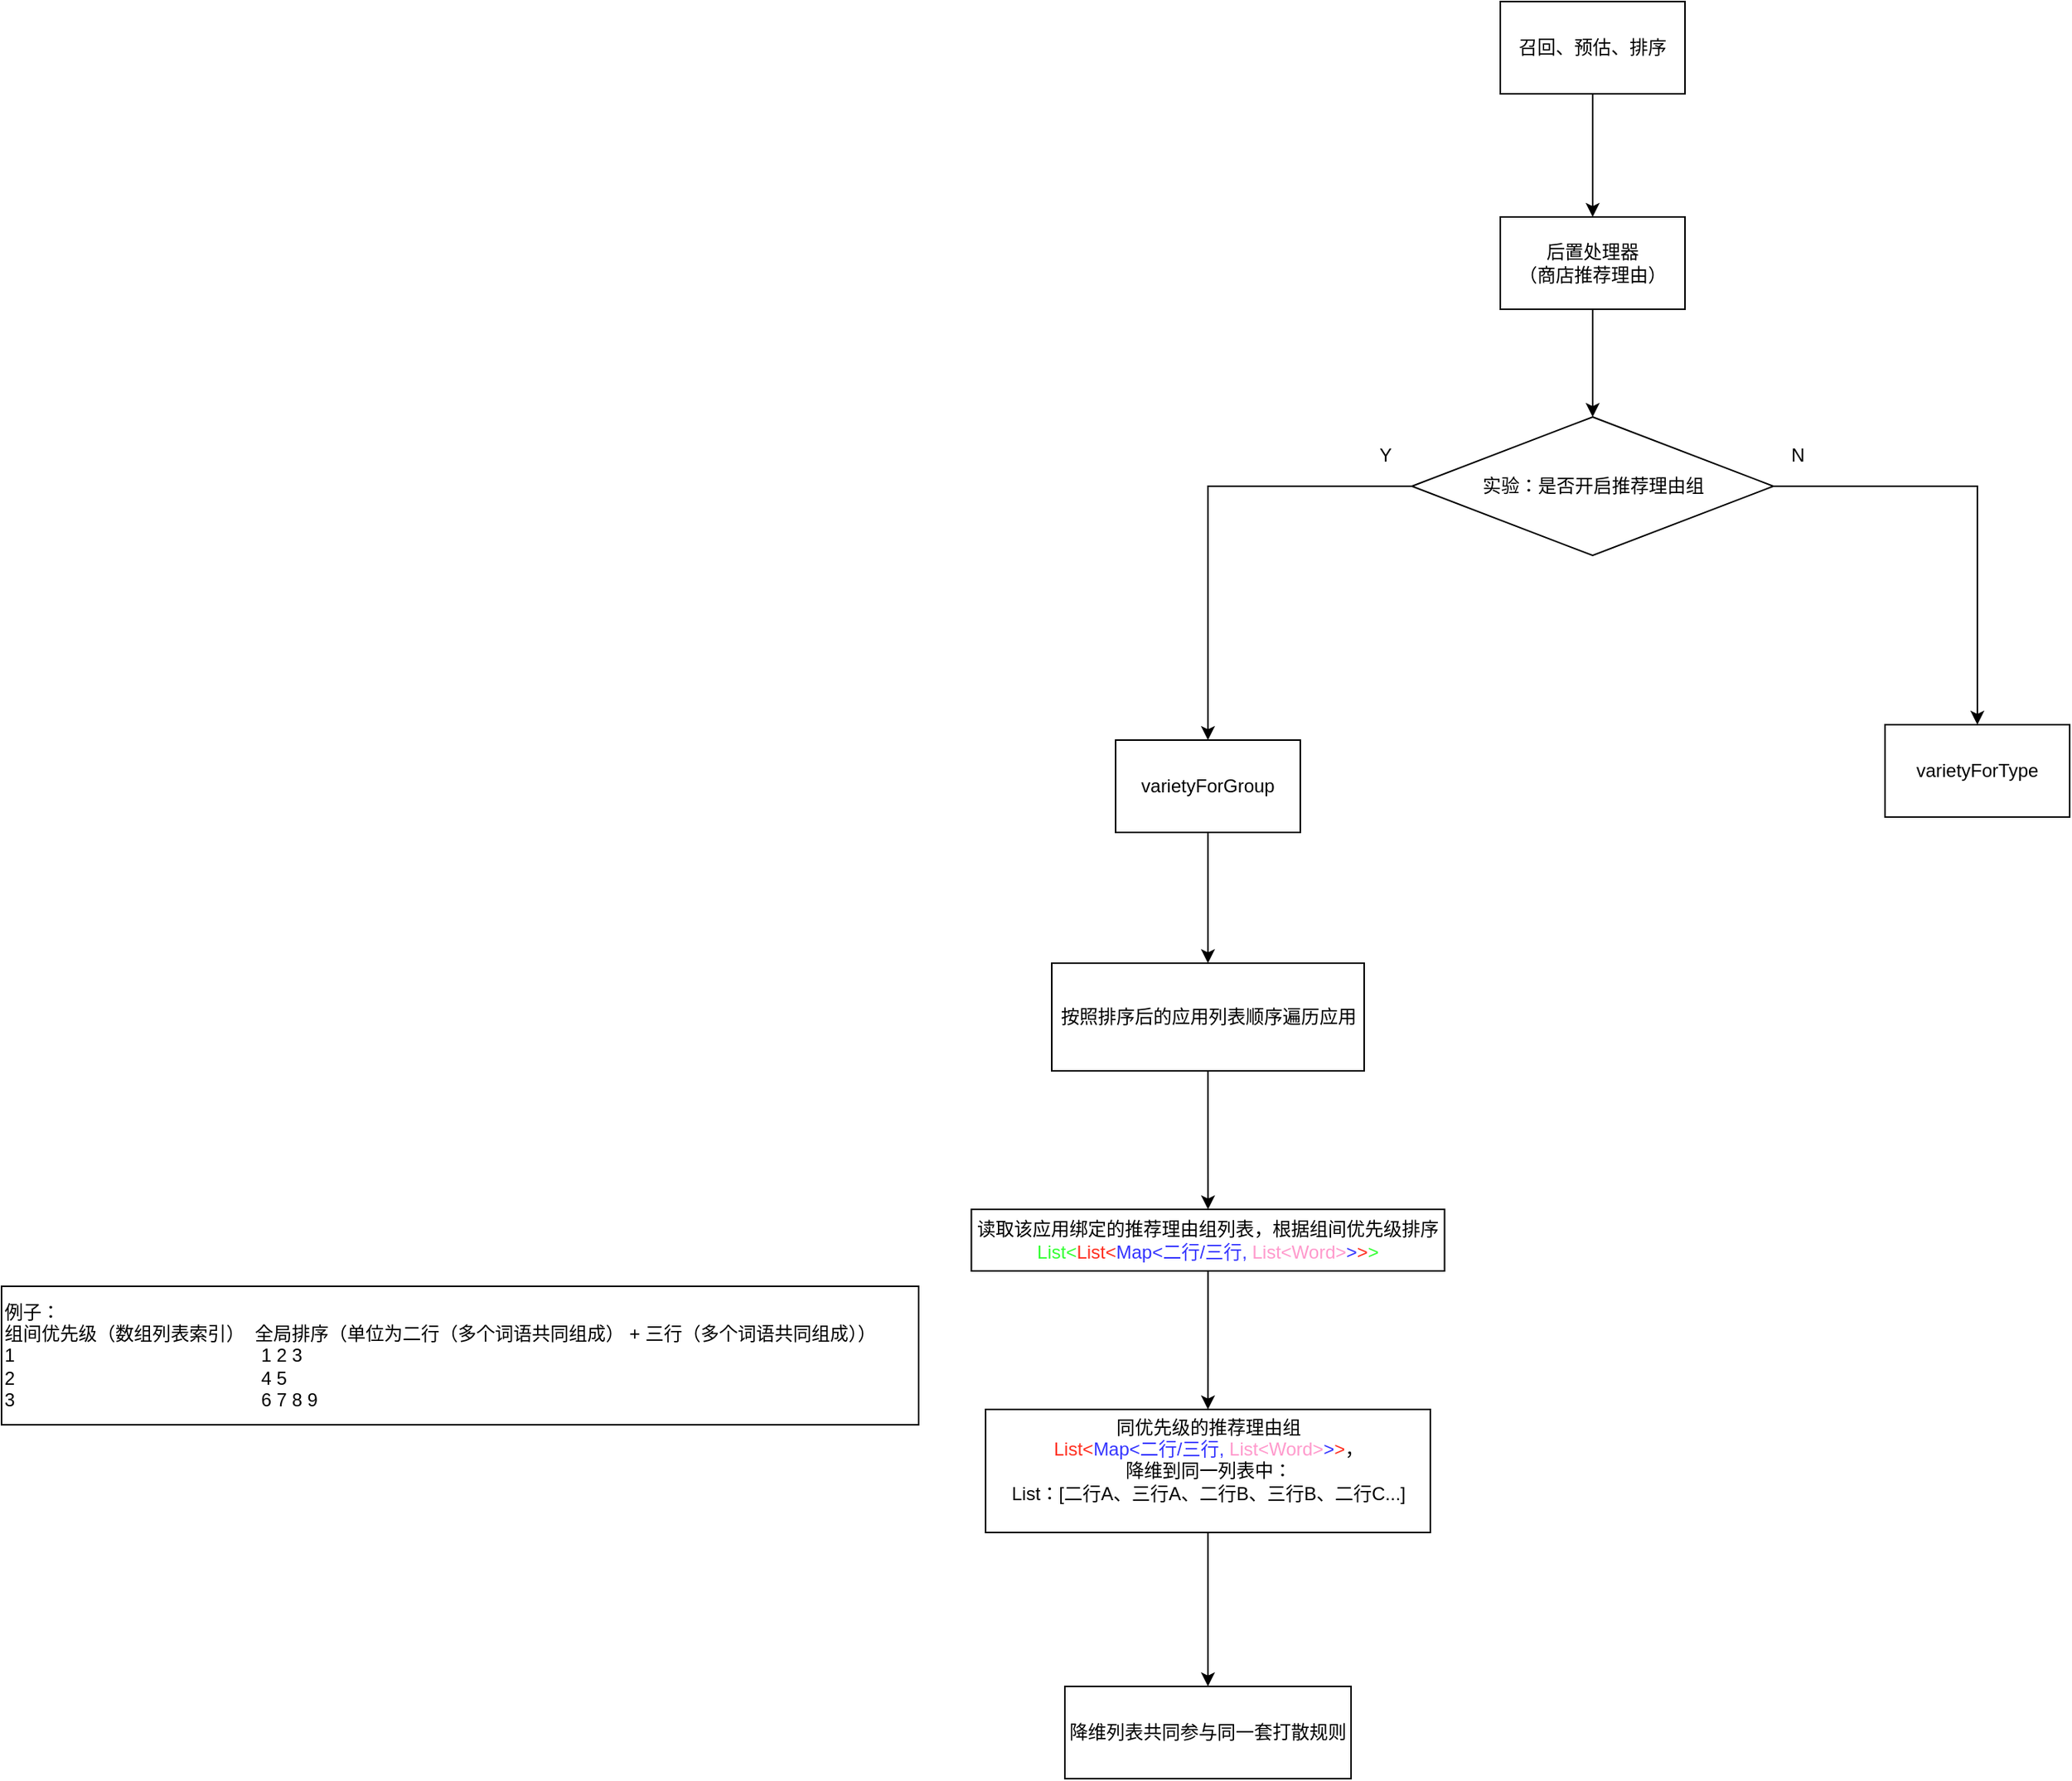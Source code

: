 <mxfile version="24.6.3" type="github">
  <diagram name="第 1 页" id="WHk2lP5VTiKvq-knWTFa">
    <mxGraphModel dx="1551" dy="374" grid="1" gridSize="10" guides="1" tooltips="1" connect="1" arrows="1" fold="1" page="1" pageScale="1" pageWidth="827" pageHeight="1169" math="0" shadow="0">
      <root>
        <mxCell id="0" />
        <mxCell id="1" parent="0" />
        <mxCell id="j2hrrhkY1lciyOF6niYS-3" value="" style="edgeStyle=orthogonalEdgeStyle;rounded=0;orthogonalLoop=1;jettySize=auto;html=1;" edge="1" parent="1" source="j2hrrhkY1lciyOF6niYS-1" target="j2hrrhkY1lciyOF6niYS-2">
          <mxGeometry relative="1" as="geometry" />
        </mxCell>
        <mxCell id="j2hrrhkY1lciyOF6niYS-1" value="召回、预估、排序" style="whiteSpace=wrap;html=1;" vertex="1" parent="1">
          <mxGeometry x="354" y="45" width="120" height="60" as="geometry" />
        </mxCell>
        <mxCell id="j2hrrhkY1lciyOF6niYS-5" value="" style="edgeStyle=orthogonalEdgeStyle;rounded=0;orthogonalLoop=1;jettySize=auto;html=1;" edge="1" parent="1" source="j2hrrhkY1lciyOF6niYS-2" target="j2hrrhkY1lciyOF6niYS-4">
          <mxGeometry relative="1" as="geometry" />
        </mxCell>
        <mxCell id="j2hrrhkY1lciyOF6niYS-2" value="后置处理器&lt;br&gt;（商店推荐理由）" style="whiteSpace=wrap;html=1;" vertex="1" parent="1">
          <mxGeometry x="354" y="185" width="120" height="60" as="geometry" />
        </mxCell>
        <mxCell id="j2hrrhkY1lciyOF6niYS-7" value="" style="edgeStyle=orthogonalEdgeStyle;rounded=0;orthogonalLoop=1;jettySize=auto;html=1;" edge="1" parent="1" source="j2hrrhkY1lciyOF6niYS-4" target="j2hrrhkY1lciyOF6niYS-6">
          <mxGeometry relative="1" as="geometry" />
        </mxCell>
        <mxCell id="j2hrrhkY1lciyOF6niYS-9" value="" style="edgeStyle=orthogonalEdgeStyle;rounded=0;orthogonalLoop=1;jettySize=auto;html=1;" edge="1" parent="1" source="j2hrrhkY1lciyOF6niYS-4" target="j2hrrhkY1lciyOF6niYS-8">
          <mxGeometry relative="1" as="geometry" />
        </mxCell>
        <mxCell id="j2hrrhkY1lciyOF6niYS-4" value="实验：是否开启推荐理由组" style="rhombus;whiteSpace=wrap;html=1;" vertex="1" parent="1">
          <mxGeometry x="296.5" y="315" width="235" height="90" as="geometry" />
        </mxCell>
        <mxCell id="j2hrrhkY1lciyOF6niYS-15" value="" style="edgeStyle=orthogonalEdgeStyle;rounded=0;orthogonalLoop=1;jettySize=auto;html=1;" edge="1" parent="1" source="j2hrrhkY1lciyOF6niYS-6" target="j2hrrhkY1lciyOF6niYS-14">
          <mxGeometry relative="1" as="geometry" />
        </mxCell>
        <mxCell id="j2hrrhkY1lciyOF6niYS-6" value="varietyForGroup" style="whiteSpace=wrap;html=1;" vertex="1" parent="1">
          <mxGeometry x="104" y="525" width="120" height="60" as="geometry" />
        </mxCell>
        <mxCell id="j2hrrhkY1lciyOF6niYS-8" value="varietyForType" style="whiteSpace=wrap;html=1;" vertex="1" parent="1">
          <mxGeometry x="604" y="515" width="120" height="60" as="geometry" />
        </mxCell>
        <mxCell id="j2hrrhkY1lciyOF6niYS-10" value="Y" style="text;html=1;align=center;verticalAlign=middle;resizable=0;points=[];autosize=1;strokeColor=none;fillColor=none;" vertex="1" parent="1">
          <mxGeometry x="264" y="325" width="30" height="30" as="geometry" />
        </mxCell>
        <mxCell id="j2hrrhkY1lciyOF6niYS-11" value="N" style="text;html=1;align=center;verticalAlign=middle;resizable=0;points=[];autosize=1;strokeColor=none;fillColor=none;" vertex="1" parent="1">
          <mxGeometry x="531.5" y="325" width="30" height="30" as="geometry" />
        </mxCell>
        <mxCell id="j2hrrhkY1lciyOF6niYS-17" value="" style="edgeStyle=orthogonalEdgeStyle;rounded=0;orthogonalLoop=1;jettySize=auto;html=1;" edge="1" parent="1" source="j2hrrhkY1lciyOF6niYS-14" target="j2hrrhkY1lciyOF6niYS-16">
          <mxGeometry relative="1" as="geometry" />
        </mxCell>
        <mxCell id="j2hrrhkY1lciyOF6niYS-14" value="按照排序后的应用列表顺序遍历应用" style="whiteSpace=wrap;html=1;" vertex="1" parent="1">
          <mxGeometry x="62.5" y="670" width="203" height="70" as="geometry" />
        </mxCell>
        <mxCell id="j2hrrhkY1lciyOF6niYS-23" value="" style="edgeStyle=orthogonalEdgeStyle;rounded=0;orthogonalLoop=1;jettySize=auto;html=1;" edge="1" parent="1" source="j2hrrhkY1lciyOF6niYS-16" target="j2hrrhkY1lciyOF6niYS-22">
          <mxGeometry relative="1" as="geometry" />
        </mxCell>
        <mxCell id="j2hrrhkY1lciyOF6niYS-16" value="读取该应用绑定的推荐理由组列表，根据组间优先级排序&lt;br&gt;&lt;font color=&quot;#33ff33&quot;&gt;List&amp;lt;&lt;/font&gt;&lt;font color=&quot;#ff2e1f&quot;&gt;List&amp;lt;&lt;/font&gt;&lt;font color=&quot;#3333ff&quot;&gt;Map&amp;lt;二行/三行, &lt;/font&gt;&lt;font color=&quot;#ff99cc&quot;&gt;List&amp;lt;Word&amp;gt;&lt;/font&gt;&lt;font color=&quot;#3333ff&quot;&gt;&amp;gt;&lt;/font&gt;&lt;font color=&quot;#ff2e1f&quot;&gt;&amp;gt;&lt;/font&gt;&lt;font color=&quot;#33ff33&quot;&gt;&amp;gt;&lt;/font&gt;" style="whiteSpace=wrap;html=1;" vertex="1" parent="1">
          <mxGeometry x="10.25" y="830" width="307.5" height="40" as="geometry" />
        </mxCell>
        <mxCell id="j2hrrhkY1lciyOF6niYS-25" value="" style="edgeStyle=orthogonalEdgeStyle;rounded=0;orthogonalLoop=1;jettySize=auto;html=1;" edge="1" parent="1" source="j2hrrhkY1lciyOF6niYS-22" target="j2hrrhkY1lciyOF6niYS-24">
          <mxGeometry relative="1" as="geometry" />
        </mxCell>
        <mxCell id="j2hrrhkY1lciyOF6niYS-22" value="同优先级的推荐理由组&lt;br&gt;&lt;font color=&quot;#ff2e1f&quot;&gt;List&amp;lt;&lt;/font&gt;&lt;font color=&quot;#3333ff&quot;&gt;Map&amp;lt;二行/三行,&amp;nbsp;&lt;/font&gt;&lt;font color=&quot;#ff99cc&quot;&gt;List&amp;lt;Word&amp;gt;&lt;/font&gt;&lt;font color=&quot;#3333ff&quot;&gt;&amp;gt;&lt;/font&gt;&lt;font color=&quot;#ff2e1f&quot;&gt;&amp;gt;&lt;/font&gt;，&lt;br&gt;降维到同一列表中：&lt;br&gt;List：[二行A、三行A、二行B、三行B、二行C...]&lt;br&gt;&lt;div&gt;&lt;br&gt;&lt;/div&gt;" style="whiteSpace=wrap;html=1;" vertex="1" parent="1">
          <mxGeometry x="19.5" y="960" width="289" height="80" as="geometry" />
        </mxCell>
        <mxCell id="j2hrrhkY1lciyOF6niYS-24" value="降维列表共同参与同一套打散规则" style="whiteSpace=wrap;html=1;" vertex="1" parent="1">
          <mxGeometry x="71" y="1140" width="186" height="60" as="geometry" />
        </mxCell>
        <mxCell id="j2hrrhkY1lciyOF6niYS-26" value="例子：&lt;br&gt;组间优先级（数组列表索引）&amp;nbsp; 全局排序（单位为二行（多个词语共同组成） + 三行（多个词语共同组成））&lt;br&gt;1&amp;nbsp; &amp;nbsp; &amp;nbsp; &amp;nbsp; &amp;nbsp; &amp;nbsp; &amp;nbsp; &amp;nbsp; &amp;nbsp; &lt;span style=&quot;white-space: pre;&quot;&gt;&#x9;&lt;/span&gt;&lt;span style=&quot;white-space: pre;&quot;&gt;&#x9;&lt;/span&gt;&lt;span style=&quot;white-space: pre;&quot;&gt;&#x9;&lt;/span&gt;&lt;span style=&quot;white-space: pre;&quot;&gt;&#x9;&lt;/span&gt;&amp;nbsp; 1 2 3&lt;br&gt;2&amp;nbsp; &amp;nbsp; &amp;nbsp; &amp;nbsp; &amp;nbsp; &amp;nbsp; &amp;nbsp; &lt;span style=&quot;white-space: pre;&quot;&gt;&#x9;&lt;/span&gt;&lt;span style=&quot;white-space: pre;&quot;&gt;&#x9;&lt;/span&gt;&lt;span style=&quot;white-space: pre;&quot;&gt;&#x9;&lt;/span&gt;&lt;span style=&quot;white-space: pre;&quot;&gt;&#x9;&lt;/span&gt;&amp;nbsp; 4 5&lt;br&gt;3&amp;nbsp; &amp;nbsp; &amp;nbsp; &amp;nbsp; &amp;nbsp; &amp;nbsp; &amp;nbsp;&lt;span style=&quot;white-space: pre;&quot;&gt;&#x9;&lt;/span&gt;&lt;span style=&quot;white-space: pre;&quot;&gt;&#x9;&lt;/span&gt;&lt;span style=&quot;white-space: pre;&quot;&gt;&#x9;&lt;/span&gt;&lt;span style=&quot;white-space: pre;&quot;&gt;&#x9;&lt;/span&gt;&lt;span style=&quot;white-space: pre;&quot;&gt;&#x9;&lt;/span&gt;&amp;nbsp; 6 7 8 9" style="whiteSpace=wrap;html=1;align=left;" vertex="1" parent="1">
          <mxGeometry x="-620" y="880" width="596" height="90" as="geometry" />
        </mxCell>
      </root>
    </mxGraphModel>
  </diagram>
</mxfile>
